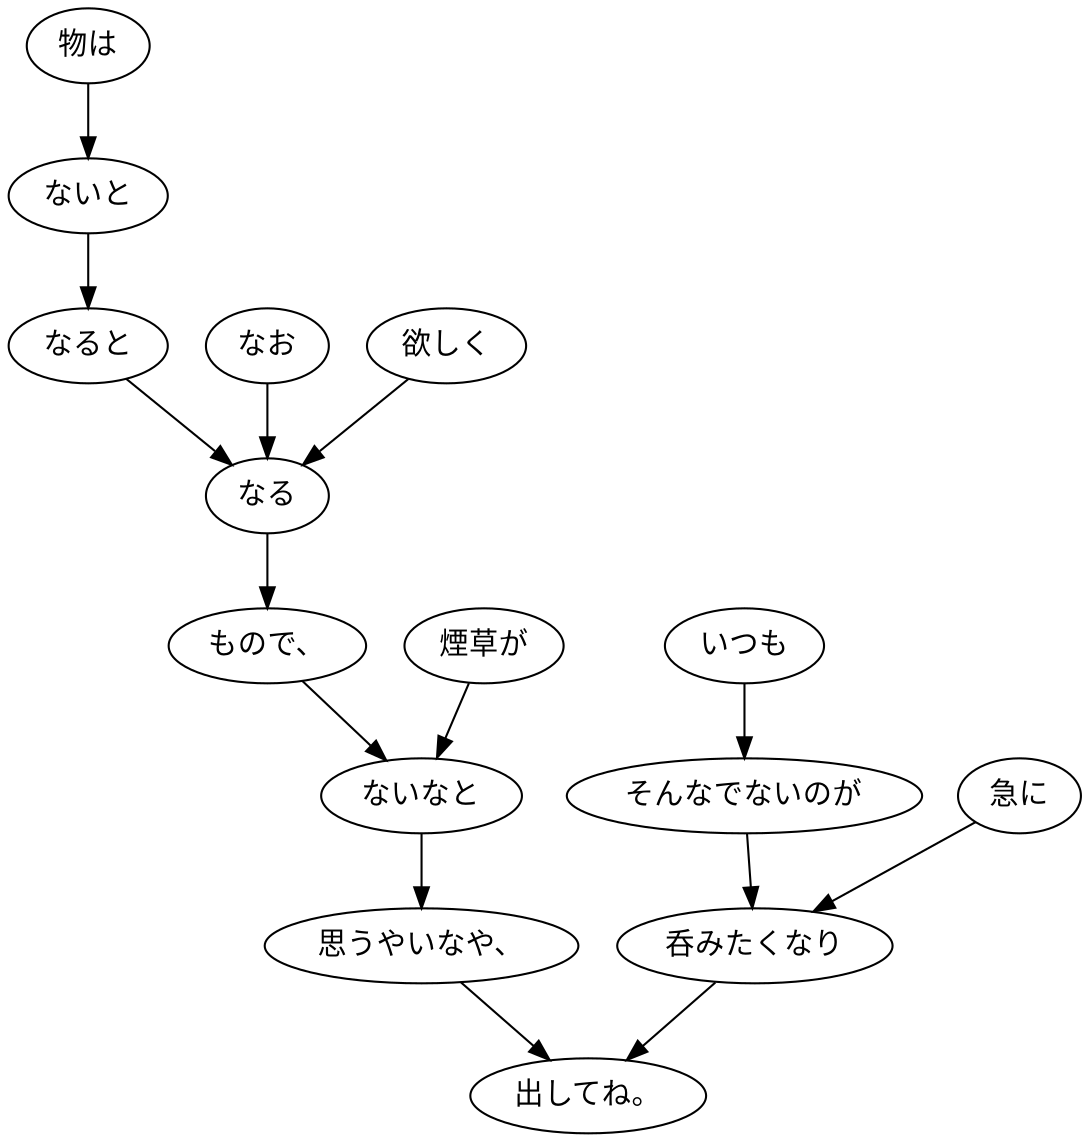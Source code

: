 digraph graph8237 {
	node0 [label="物は"];
	node1 [label="ないと"];
	node2 [label="なると"];
	node3 [label="なお"];
	node4 [label="欲しく"];
	node5 [label="なる"];
	node6 [label="もので、"];
	node7 [label="煙草が"];
	node8 [label="ないなと"];
	node9 [label="思うやいなや、"];
	node10 [label="いつも"];
	node11 [label="そんなでないのが"];
	node12 [label="急に"];
	node13 [label="呑みたくなり"];
	node14 [label="出してね。"];
	node0 -> node1;
	node1 -> node2;
	node2 -> node5;
	node3 -> node5;
	node4 -> node5;
	node5 -> node6;
	node6 -> node8;
	node7 -> node8;
	node8 -> node9;
	node9 -> node14;
	node10 -> node11;
	node11 -> node13;
	node12 -> node13;
	node13 -> node14;
}
